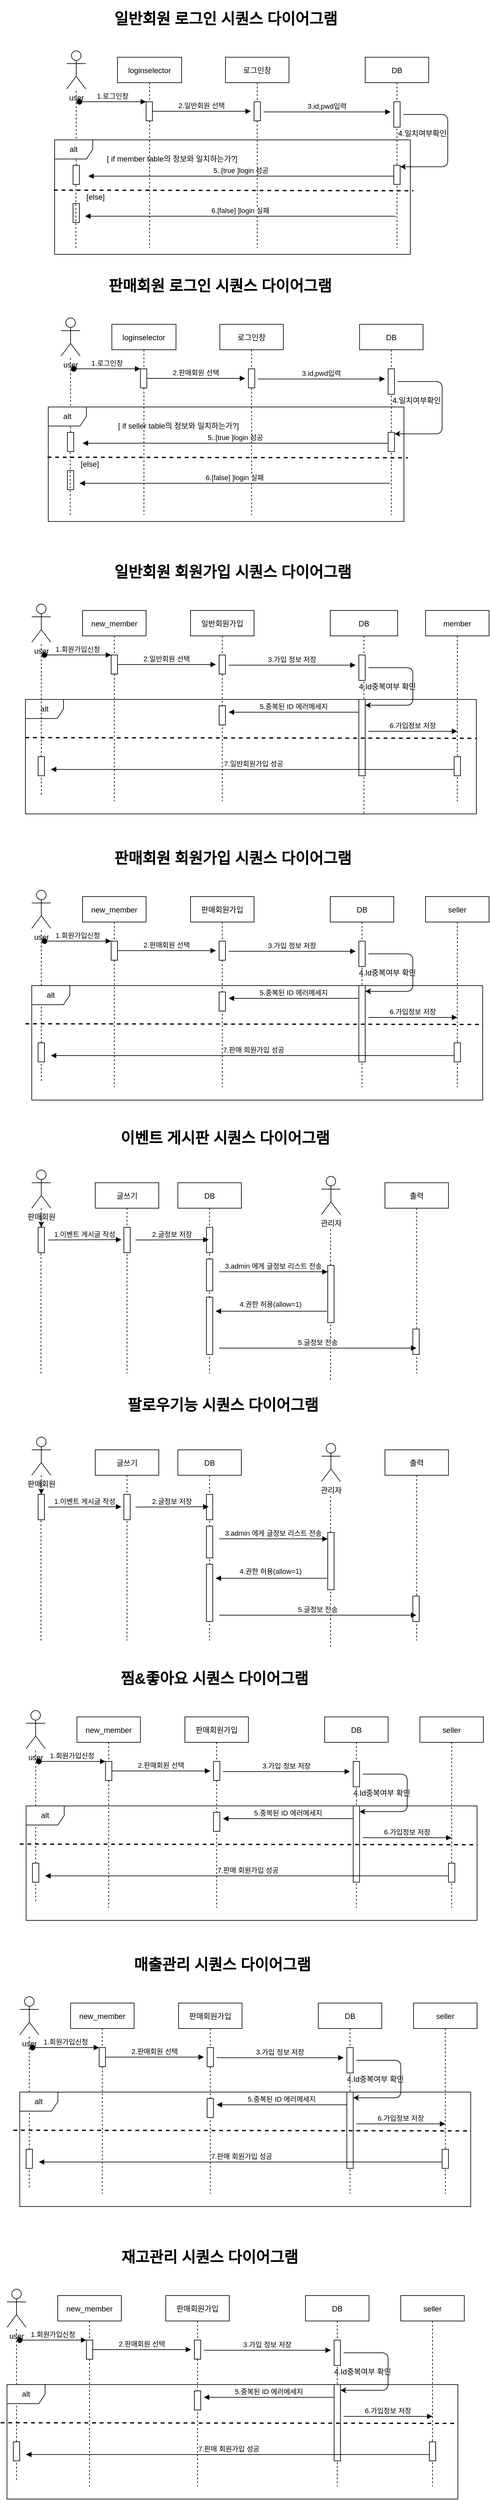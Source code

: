 <mxfile version="14.1.8" type="github">
  <diagram id="kgpKYQtTHZ0yAKxKKP6v" name="Page-1">
    <mxGraphModel dx="963" dy="1642" grid="1" gridSize="10" guides="1" tooltips="1" connect="1" arrows="1" fold="1" page="1" pageScale="1" pageWidth="850" pageHeight="1100" math="0" shadow="0">
      <root>
        <mxCell id="0" />
        <mxCell id="1" parent="0" />
        <mxCell id="3nuBFxr9cyL0pnOWT2aG-1" value="new_member" style="shape=umlLifeline;perimeter=lifelinePerimeter;container=1;collapsible=0;recursiveResize=0;rounded=0;shadow=0;strokeWidth=1;" parent="1" vertex="1">
          <mxGeometry x="164" y="-130" width="100" height="300" as="geometry" />
        </mxCell>
        <mxCell id="3nuBFxr9cyL0pnOWT2aG-2" value="" style="points=[];perimeter=orthogonalPerimeter;rounded=0;shadow=0;strokeWidth=1;" parent="3nuBFxr9cyL0pnOWT2aG-1" vertex="1">
          <mxGeometry x="45" y="70" width="10" height="30" as="geometry" />
        </mxCell>
        <mxCell id="3nuBFxr9cyL0pnOWT2aG-3" value="1.회원가입신청" style="verticalAlign=bottom;startArrow=oval;endArrow=block;startSize=8;shadow=0;strokeWidth=1;" parent="3nuBFxr9cyL0pnOWT2aG-1" target="3nuBFxr9cyL0pnOWT2aG-2" edge="1">
          <mxGeometry relative="1" as="geometry">
            <mxPoint x="-60" y="70" as="sourcePoint" />
          </mxGeometry>
        </mxCell>
        <mxCell id="3nuBFxr9cyL0pnOWT2aG-5" value="DB" style="shape=umlLifeline;perimeter=lifelinePerimeter;container=1;collapsible=0;recursiveResize=0;rounded=0;shadow=0;strokeWidth=1;" parent="1" vertex="1">
          <mxGeometry x="554" y="-130" width="106" height="320" as="geometry" />
        </mxCell>
        <mxCell id="3nuBFxr9cyL0pnOWT2aG-6" value="" style="points=[];perimeter=orthogonalPerimeter;rounded=0;shadow=0;strokeWidth=1;" parent="3nuBFxr9cyL0pnOWT2aG-5" vertex="1">
          <mxGeometry x="45" y="140" width="10" height="120" as="geometry" />
        </mxCell>
        <mxCell id="6qOEAzcNz2W8X_dl7vt0-56" value="" style="points=[];perimeter=orthogonalPerimeter;rounded=0;shadow=0;strokeWidth=1;" vertex="1" parent="3nuBFxr9cyL0pnOWT2aG-5">
          <mxGeometry x="45" y="70" width="10" height="40" as="geometry" />
        </mxCell>
        <mxCell id="6qOEAzcNz2W8X_dl7vt0-62" value="7.일반회원가입 성공" style="verticalAlign=bottom;endArrow=block;shadow=0;strokeWidth=1;" edge="1" parent="3nuBFxr9cyL0pnOWT2aG-5" source="6qOEAzcNz2W8X_dl7vt0-52">
          <mxGeometry relative="1" as="geometry">
            <mxPoint x="175" y="250" as="sourcePoint" />
            <mxPoint x="-440" y="250" as="targetPoint" />
          </mxGeometry>
        </mxCell>
        <mxCell id="6qOEAzcNz2W8X_dl7vt0-54" value="alt" style="shape=umlFrame;whiteSpace=wrap;html=1;gradientColor=#ffffff;" vertex="1" parent="3nuBFxr9cyL0pnOWT2aG-5">
          <mxGeometry x="-480" y="140" width="710" height="180" as="geometry" />
        </mxCell>
        <mxCell id="3nuBFxr9cyL0pnOWT2aG-8" value="2.일반회원 선택" style="verticalAlign=bottom;endArrow=block;shadow=0;strokeWidth=1;" parent="1" source="3nuBFxr9cyL0pnOWT2aG-2" edge="1">
          <mxGeometry relative="1" as="geometry">
            <mxPoint x="424" y="-50" as="sourcePoint" />
            <mxPoint x="374" y="-45" as="targetPoint" />
          </mxGeometry>
        </mxCell>
        <mxCell id="3nuBFxr9cyL0pnOWT2aG-9" value="5.중복된 ID 에러메세지" style="verticalAlign=bottom;endArrow=block;shadow=0;strokeWidth=1;" parent="1" source="3nuBFxr9cyL0pnOWT2aG-6" edge="1">
          <mxGeometry relative="1" as="geometry">
            <mxPoint x="389" y="-10" as="sourcePoint" />
            <mxPoint x="394" y="30" as="targetPoint" />
          </mxGeometry>
        </mxCell>
        <object label="user" id="6qOEAzcNz2W8X_dl7vt0-7">
          <mxCell style="shape=umlActor;verticalLabelPosition=bottom;verticalAlign=top;html=1;" vertex="1" parent="1">
            <mxGeometry x="84" y="-140" width="30" height="60" as="geometry" />
          </mxCell>
        </object>
        <mxCell id="6qOEAzcNz2W8X_dl7vt0-206" value="" style="edgeStyle=orthogonalEdgeStyle;rounded=0;orthogonalLoop=1;jettySize=auto;html=1;dashed=1;" edge="1" parent="1" source="6qOEAzcNz2W8X_dl7vt0-12" target="6qOEAzcNz2W8X_dl7vt0-38">
          <mxGeometry relative="1" as="geometry" />
        </mxCell>
        <mxCell id="6qOEAzcNz2W8X_dl7vt0-12" value="판매회원&lt;br&gt;" style="shape=umlActor;verticalLabelPosition=bottom;verticalAlign=top;html=1;gradientColor=#ffffff;" vertex="1" parent="1">
          <mxGeometry x="84" y="750" width="30" height="60" as="geometry" />
        </mxCell>
        <mxCell id="6qOEAzcNz2W8X_dl7vt0-21" value="관리자&lt;br&gt;" style="shape=umlActor;verticalLabelPosition=bottom;verticalAlign=top;html=1;gradientColor=#ffffff;" vertex="1" parent="1">
          <mxGeometry x="540" y="760" width="30" height="60" as="geometry" />
        </mxCell>
        <mxCell id="6qOEAzcNz2W8X_dl7vt0-26" value="" style="endArrow=none;dashed=1;html=1;" edge="1" parent="1" target="6qOEAzcNz2W8X_dl7vt0-7">
          <mxGeometry width="50" height="50" relative="1" as="geometry">
            <mxPoint x="99" y="160" as="sourcePoint" />
            <mxPoint x="104" y="-60" as="targetPoint" />
          </mxGeometry>
        </mxCell>
        <mxCell id="6qOEAzcNz2W8X_dl7vt0-27" value="" style="endArrow=none;dashed=1;html=1;" edge="1" parent="1" source="6qOEAzcNz2W8X_dl7vt0-38">
          <mxGeometry width="50" height="50" relative="1" as="geometry">
            <mxPoint x="98.5" y="1070" as="sourcePoint" />
            <mxPoint x="98.5" y="830" as="targetPoint" />
          </mxGeometry>
        </mxCell>
        <mxCell id="6qOEAzcNz2W8X_dl7vt0-28" value="" style="endArrow=none;dashed=1;html=1;" edge="1" parent="1">
          <mxGeometry width="50" height="50" relative="1" as="geometry">
            <mxPoint x="554.5" y="900" as="sourcePoint" />
            <mxPoint x="554.5" y="840" as="targetPoint" />
          </mxGeometry>
        </mxCell>
        <mxCell id="6qOEAzcNz2W8X_dl7vt0-33" value="글쓰기" style="shape=umlLifeline;perimeter=lifelinePerimeter;container=1;collapsible=0;recursiveResize=0;rounded=0;shadow=0;strokeWidth=1;" vertex="1" parent="1">
          <mxGeometry x="184" y="770" width="100" height="300" as="geometry" />
        </mxCell>
        <mxCell id="6qOEAzcNz2W8X_dl7vt0-208" value="" style="points=[];perimeter=orthogonalPerimeter;rounded=0;shadow=0;strokeWidth=1;" vertex="1" parent="6qOEAzcNz2W8X_dl7vt0-33">
          <mxGeometry x="45" y="70" width="10" height="40" as="geometry" />
        </mxCell>
        <mxCell id="6qOEAzcNz2W8X_dl7vt0-36" value="출력" style="shape=umlLifeline;perimeter=lifelinePerimeter;container=1;collapsible=0;recursiveResize=0;rounded=0;shadow=0;strokeWidth=1;" vertex="1" parent="1">
          <mxGeometry x="640.12" y="770" width="100" height="300" as="geometry" />
        </mxCell>
        <mxCell id="6qOEAzcNz2W8X_dl7vt0-37" value="" style="points=[];perimeter=orthogonalPerimeter;rounded=0;shadow=0;strokeWidth=1;" vertex="1" parent="6qOEAzcNz2W8X_dl7vt0-36">
          <mxGeometry x="43.88" y="230" width="10" height="40" as="geometry" />
        </mxCell>
        <mxCell id="6qOEAzcNz2W8X_dl7vt0-38" value="" style="points=[];perimeter=orthogonalPerimeter;rounded=0;shadow=0;strokeWidth=1;" vertex="1" parent="1">
          <mxGeometry x="94" y="840" width="10" height="40" as="geometry" />
        </mxCell>
        <mxCell id="6qOEAzcNz2W8X_dl7vt0-39" value="" style="endArrow=none;dashed=1;html=1;" edge="1" parent="1" target="6qOEAzcNz2W8X_dl7vt0-38">
          <mxGeometry width="50" height="50" relative="1" as="geometry">
            <mxPoint x="98.5" y="1070" as="sourcePoint" />
            <mxPoint x="98.5" y="830" as="targetPoint" />
          </mxGeometry>
        </mxCell>
        <mxCell id="6qOEAzcNz2W8X_dl7vt0-41" value="" style="endArrow=none;dashed=1;html=1;" edge="1" parent="1">
          <mxGeometry width="50" height="50" relative="1" as="geometry">
            <mxPoint x="554.5" y="1080" as="sourcePoint" />
            <mxPoint x="554.5" y="940" as="targetPoint" />
          </mxGeometry>
        </mxCell>
        <mxCell id="6qOEAzcNz2W8X_dl7vt0-42" value="DB" style="shape=umlLifeline;perimeter=lifelinePerimeter;container=1;collapsible=0;recursiveResize=0;rounded=0;shadow=0;strokeWidth=1;" vertex="1" parent="1">
          <mxGeometry x="314" y="770" width="100" height="300" as="geometry" />
        </mxCell>
        <mxCell id="6qOEAzcNz2W8X_dl7vt0-43" value="" style="points=[];perimeter=orthogonalPerimeter;rounded=0;shadow=0;strokeWidth=1;" vertex="1" parent="6qOEAzcNz2W8X_dl7vt0-42">
          <mxGeometry x="45" y="70" width="10" height="40" as="geometry" />
        </mxCell>
        <mxCell id="6qOEAzcNz2W8X_dl7vt0-213" value="" style="points=[];perimeter=orthogonalPerimeter;rounded=0;shadow=0;strokeWidth=1;" vertex="1" parent="6qOEAzcNz2W8X_dl7vt0-42">
          <mxGeometry x="45" y="120" width="10" height="50" as="geometry" />
        </mxCell>
        <mxCell id="6qOEAzcNz2W8X_dl7vt0-221" value="" style="points=[];perimeter=orthogonalPerimeter;rounded=0;shadow=0;strokeWidth=1;" vertex="1" parent="6qOEAzcNz2W8X_dl7vt0-42">
          <mxGeometry x="45" y="180" width="10" height="90" as="geometry" />
        </mxCell>
        <mxCell id="6qOEAzcNz2W8X_dl7vt0-49" value="일반회원가입" style="shape=umlLifeline;perimeter=lifelinePerimeter;container=1;collapsible=0;recursiveResize=0;rounded=0;shadow=0;strokeWidth=1;" vertex="1" parent="1">
          <mxGeometry x="334" y="-130" width="100" height="300" as="geometry" />
        </mxCell>
        <mxCell id="6qOEAzcNz2W8X_dl7vt0-55" value="" style="points=[];perimeter=orthogonalPerimeter;rounded=0;shadow=0;strokeWidth=1;" vertex="1" parent="6qOEAzcNz2W8X_dl7vt0-49">
          <mxGeometry x="45" y="70" width="10" height="30" as="geometry" />
        </mxCell>
        <mxCell id="6qOEAzcNz2W8X_dl7vt0-51" value="3.가입 정보 저장" style="verticalAlign=bottom;endArrow=block;shadow=0;strokeWidth=1;" edge="1" parent="1">
          <mxGeometry relative="1" as="geometry">
            <mxPoint x="394" y="-44" as="sourcePoint" />
            <mxPoint x="594" y="-44" as="targetPoint" />
          </mxGeometry>
        </mxCell>
        <mxCell id="6qOEAzcNz2W8X_dl7vt0-52" value="member" style="shape=umlLifeline;perimeter=lifelinePerimeter;container=1;collapsible=0;recursiveResize=0;rounded=0;shadow=0;strokeWidth=1;" vertex="1" parent="1">
          <mxGeometry x="704" y="-130" width="100" height="300" as="geometry" />
        </mxCell>
        <mxCell id="6qOEAzcNz2W8X_dl7vt0-53" value="" style="points=[];perimeter=orthogonalPerimeter;rounded=0;shadow=0;strokeWidth=1;" vertex="1" parent="6qOEAzcNz2W8X_dl7vt0-52">
          <mxGeometry x="45" y="230" width="10" height="30" as="geometry" />
        </mxCell>
        <mxCell id="6qOEAzcNz2W8X_dl7vt0-58" value="" style="edgeStyle=elbowEdgeStyle;elbow=horizontal;endArrow=classic;html=1;entryX=1;entryY=0.075;entryDx=0;entryDy=0;entryPerimeter=0;" edge="1" parent="1" target="3nuBFxr9cyL0pnOWT2aG-6">
          <mxGeometry width="50" height="50" relative="1" as="geometry">
            <mxPoint x="614" y="-40" as="sourcePoint" />
            <mxPoint x="634" y="40" as="targetPoint" />
            <Array as="points">
              <mxPoint x="684" y="110" />
            </Array>
          </mxGeometry>
        </mxCell>
        <mxCell id="6qOEAzcNz2W8X_dl7vt0-59" value="4.Id중복여부 확인" style="text;html=1;strokeColor=none;fillColor=none;align=center;verticalAlign=middle;whiteSpace=wrap;rounded=0;" vertex="1" parent="1">
          <mxGeometry x="594" y="-20" width="100" height="20" as="geometry" />
        </mxCell>
        <mxCell id="6qOEAzcNz2W8X_dl7vt0-60" value="" style="points=[];perimeter=orthogonalPerimeter;rounded=0;shadow=0;strokeWidth=1;" vertex="1" parent="1">
          <mxGeometry x="379" y="20" width="10" height="30" as="geometry" />
        </mxCell>
        <mxCell id="6qOEAzcNz2W8X_dl7vt0-63" value="" style="points=[];perimeter=orthogonalPerimeter;rounded=0;shadow=0;strokeWidth=1;" vertex="1" parent="1">
          <mxGeometry x="94" y="100" width="10" height="30" as="geometry" />
        </mxCell>
        <mxCell id="6qOEAzcNz2W8X_dl7vt0-66" value="" style="endArrow=none;dashed=1;html=1;strokeWidth=2;entryX=1.001;entryY=0.339;entryDx=0;entryDy=0;entryPerimeter=0;" edge="1" parent="1" target="6qOEAzcNz2W8X_dl7vt0-54">
          <mxGeometry width="50" height="50" relative="1" as="geometry">
            <mxPoint x="74" y="70" as="sourcePoint" />
            <mxPoint x="774" y="70" as="targetPoint" />
          </mxGeometry>
        </mxCell>
        <mxCell id="6qOEAzcNz2W8X_dl7vt0-67" value="6.가입정보 저장" style="verticalAlign=bottom;endArrow=block;shadow=0;strokeWidth=1;" edge="1" parent="1">
          <mxGeometry relative="1" as="geometry">
            <mxPoint x="614" y="60" as="sourcePoint" />
            <mxPoint x="754" y="60" as="targetPoint" />
          </mxGeometry>
        </mxCell>
        <mxCell id="6qOEAzcNz2W8X_dl7vt0-69" value="&lt;h1&gt;일반회원 회원가입 시퀀스 다이어그램&lt;/h1&gt;" style="text;html=1;strokeColor=none;fillColor=none;spacing=5;spacingTop=-20;whiteSpace=wrap;overflow=hidden;rounded=0;" vertex="1" parent="1">
          <mxGeometry x="209" y="-210" width="440" height="120" as="geometry" />
        </mxCell>
        <mxCell id="6qOEAzcNz2W8X_dl7vt0-70" value="new_member" style="shape=umlLifeline;perimeter=lifelinePerimeter;container=1;collapsible=0;recursiveResize=0;rounded=0;shadow=0;strokeWidth=1;" vertex="1" parent="1">
          <mxGeometry x="164" y="320" width="100" height="300" as="geometry" />
        </mxCell>
        <mxCell id="6qOEAzcNz2W8X_dl7vt0-71" value="" style="points=[];perimeter=orthogonalPerimeter;rounded=0;shadow=0;strokeWidth=1;" vertex="1" parent="6qOEAzcNz2W8X_dl7vt0-70">
          <mxGeometry x="45" y="70" width="10" height="30" as="geometry" />
        </mxCell>
        <mxCell id="6qOEAzcNz2W8X_dl7vt0-72" value="1.회원가입신청" style="verticalAlign=bottom;startArrow=oval;endArrow=block;startSize=8;shadow=0;strokeWidth=1;" edge="1" parent="6qOEAzcNz2W8X_dl7vt0-70" target="6qOEAzcNz2W8X_dl7vt0-71">
          <mxGeometry relative="1" as="geometry">
            <mxPoint x="-60" y="70" as="sourcePoint" />
          </mxGeometry>
        </mxCell>
        <mxCell id="6qOEAzcNz2W8X_dl7vt0-73" value="DB" style="shape=umlLifeline;perimeter=lifelinePerimeter;container=1;collapsible=0;recursiveResize=0;rounded=0;shadow=0;strokeWidth=1;" vertex="1" parent="1">
          <mxGeometry x="554" y="320" width="100" height="300" as="geometry" />
        </mxCell>
        <mxCell id="6qOEAzcNz2W8X_dl7vt0-74" value="" style="points=[];perimeter=orthogonalPerimeter;rounded=0;shadow=0;strokeWidth=1;" vertex="1" parent="6qOEAzcNz2W8X_dl7vt0-73">
          <mxGeometry x="45" y="140" width="10" height="120" as="geometry" />
        </mxCell>
        <mxCell id="6qOEAzcNz2W8X_dl7vt0-75" value="" style="points=[];perimeter=orthogonalPerimeter;rounded=0;shadow=0;strokeWidth=1;" vertex="1" parent="6qOEAzcNz2W8X_dl7vt0-73">
          <mxGeometry x="45" y="70" width="10" height="40" as="geometry" />
        </mxCell>
        <mxCell id="6qOEAzcNz2W8X_dl7vt0-76" value="7.판매 회원가입 성공" style="verticalAlign=bottom;endArrow=block;shadow=0;strokeWidth=1;" edge="1" parent="6qOEAzcNz2W8X_dl7vt0-73" source="6qOEAzcNz2W8X_dl7vt0-84">
          <mxGeometry relative="1" as="geometry">
            <mxPoint x="175" y="250" as="sourcePoint" />
            <mxPoint x="-440" y="250" as="targetPoint" />
          </mxGeometry>
        </mxCell>
        <mxCell id="6qOEAzcNz2W8X_dl7vt0-77" value="2.판매회원 선택" style="verticalAlign=bottom;endArrow=block;shadow=0;strokeWidth=1;" edge="1" parent="1" source="6qOEAzcNz2W8X_dl7vt0-71">
          <mxGeometry relative="1" as="geometry">
            <mxPoint x="424" y="400" as="sourcePoint" />
            <mxPoint x="374" y="405" as="targetPoint" />
          </mxGeometry>
        </mxCell>
        <mxCell id="6qOEAzcNz2W8X_dl7vt0-78" value="5.중복된 ID 에러메세지" style="verticalAlign=bottom;endArrow=block;shadow=0;strokeWidth=1;" edge="1" parent="1" source="6qOEAzcNz2W8X_dl7vt0-74">
          <mxGeometry relative="1" as="geometry">
            <mxPoint x="389" y="440" as="sourcePoint" />
            <mxPoint x="394" y="480" as="targetPoint" />
          </mxGeometry>
        </mxCell>
        <object label="user" id="6qOEAzcNz2W8X_dl7vt0-79">
          <mxCell style="shape=umlActor;verticalLabelPosition=bottom;verticalAlign=top;html=1;" vertex="1" parent="1">
            <mxGeometry x="84" y="310" width="30" height="60" as="geometry" />
          </mxCell>
        </object>
        <mxCell id="6qOEAzcNz2W8X_dl7vt0-80" value="" style="endArrow=none;dashed=1;html=1;" edge="1" parent="1" target="6qOEAzcNz2W8X_dl7vt0-79">
          <mxGeometry width="50" height="50" relative="1" as="geometry">
            <mxPoint x="99" y="610" as="sourcePoint" />
            <mxPoint x="104" y="390" as="targetPoint" />
          </mxGeometry>
        </mxCell>
        <mxCell id="6qOEAzcNz2W8X_dl7vt0-81" value="판매회원가입" style="shape=umlLifeline;perimeter=lifelinePerimeter;container=1;collapsible=0;recursiveResize=0;rounded=0;shadow=0;strokeWidth=1;" vertex="1" parent="1">
          <mxGeometry x="334" y="320" width="100" height="300" as="geometry" />
        </mxCell>
        <mxCell id="6qOEAzcNz2W8X_dl7vt0-82" value="" style="points=[];perimeter=orthogonalPerimeter;rounded=0;shadow=0;strokeWidth=1;" vertex="1" parent="6qOEAzcNz2W8X_dl7vt0-81">
          <mxGeometry x="45" y="70" width="10" height="30" as="geometry" />
        </mxCell>
        <mxCell id="6qOEAzcNz2W8X_dl7vt0-83" value="3.가입 정보 저장" style="verticalAlign=bottom;endArrow=block;shadow=0;strokeWidth=1;" edge="1" parent="1">
          <mxGeometry relative="1" as="geometry">
            <mxPoint x="394" y="406" as="sourcePoint" />
            <mxPoint x="594" y="406" as="targetPoint" />
          </mxGeometry>
        </mxCell>
        <mxCell id="6qOEAzcNz2W8X_dl7vt0-84" value="seller" style="shape=umlLifeline;perimeter=lifelinePerimeter;container=1;collapsible=0;recursiveResize=0;rounded=0;shadow=0;strokeWidth=1;" vertex="1" parent="1">
          <mxGeometry x="704" y="320" width="100" height="300" as="geometry" />
        </mxCell>
        <mxCell id="6qOEAzcNz2W8X_dl7vt0-85" value="" style="points=[];perimeter=orthogonalPerimeter;rounded=0;shadow=0;strokeWidth=1;" vertex="1" parent="6qOEAzcNz2W8X_dl7vt0-84">
          <mxGeometry x="45" y="230" width="10" height="30" as="geometry" />
        </mxCell>
        <mxCell id="6qOEAzcNz2W8X_dl7vt0-86" value="alt" style="shape=umlFrame;whiteSpace=wrap;html=1;gradientColor=#ffffff;" vertex="1" parent="1">
          <mxGeometry x="84" y="460" width="710" height="180" as="geometry" />
        </mxCell>
        <mxCell id="6qOEAzcNz2W8X_dl7vt0-87" value="" style="edgeStyle=elbowEdgeStyle;elbow=horizontal;endArrow=classic;html=1;entryX=1;entryY=0.075;entryDx=0;entryDy=0;entryPerimeter=0;" edge="1" parent="1" target="6qOEAzcNz2W8X_dl7vt0-74">
          <mxGeometry width="50" height="50" relative="1" as="geometry">
            <mxPoint x="614" y="410" as="sourcePoint" />
            <mxPoint x="634" y="490" as="targetPoint" />
            <Array as="points">
              <mxPoint x="684" y="560" />
            </Array>
          </mxGeometry>
        </mxCell>
        <mxCell id="6qOEAzcNz2W8X_dl7vt0-88" value="4.Id중복여부 확인" style="text;html=1;strokeColor=none;fillColor=none;align=center;verticalAlign=middle;whiteSpace=wrap;rounded=0;" vertex="1" parent="1">
          <mxGeometry x="594" y="430" width="100" height="20" as="geometry" />
        </mxCell>
        <mxCell id="6qOEAzcNz2W8X_dl7vt0-89" value="" style="points=[];perimeter=orthogonalPerimeter;rounded=0;shadow=0;strokeWidth=1;" vertex="1" parent="1">
          <mxGeometry x="379" y="470" width="10" height="30" as="geometry" />
        </mxCell>
        <mxCell id="6qOEAzcNz2W8X_dl7vt0-90" value="" style="points=[];perimeter=orthogonalPerimeter;rounded=0;shadow=0;strokeWidth=1;" vertex="1" parent="1">
          <mxGeometry x="94" y="550" width="10" height="30" as="geometry" />
        </mxCell>
        <mxCell id="6qOEAzcNz2W8X_dl7vt0-91" value="" style="endArrow=none;dashed=1;html=1;strokeWidth=2;entryX=1.001;entryY=0.339;entryDx=0;entryDy=0;entryPerimeter=0;" edge="1" parent="1" target="6qOEAzcNz2W8X_dl7vt0-86">
          <mxGeometry width="50" height="50" relative="1" as="geometry">
            <mxPoint x="74" y="520" as="sourcePoint" />
            <mxPoint x="774" y="520" as="targetPoint" />
          </mxGeometry>
        </mxCell>
        <mxCell id="6qOEAzcNz2W8X_dl7vt0-92" value="6.가입정보 저장" style="verticalAlign=bottom;endArrow=block;shadow=0;strokeWidth=1;" edge="1" parent="1">
          <mxGeometry relative="1" as="geometry">
            <mxPoint x="614" y="510" as="sourcePoint" />
            <mxPoint x="754" y="510" as="targetPoint" />
          </mxGeometry>
        </mxCell>
        <mxCell id="6qOEAzcNz2W8X_dl7vt0-93" value="&lt;h1&gt;판매회원 회원가입 시퀀스 다이어그램&lt;/h1&gt;" style="text;html=1;strokeColor=none;fillColor=none;spacing=5;spacingTop=-20;whiteSpace=wrap;overflow=hidden;rounded=0;" vertex="1" parent="1">
          <mxGeometry x="209" y="240" width="440" height="50" as="geometry" />
        </mxCell>
        <mxCell id="6qOEAzcNz2W8X_dl7vt0-125" value="loginselector" style="shape=umlLifeline;perimeter=lifelinePerimeter;container=1;collapsible=0;recursiveResize=0;rounded=0;shadow=0;strokeWidth=1;" vertex="1" parent="1">
          <mxGeometry x="219" y="-1000" width="101" height="300" as="geometry" />
        </mxCell>
        <mxCell id="6qOEAzcNz2W8X_dl7vt0-126" value="" style="points=[];perimeter=orthogonalPerimeter;rounded=0;shadow=0;strokeWidth=1;" vertex="1" parent="6qOEAzcNz2W8X_dl7vt0-125">
          <mxGeometry x="45" y="70" width="10" height="30" as="geometry" />
        </mxCell>
        <mxCell id="6qOEAzcNz2W8X_dl7vt0-127" value="1.로그인창" style="verticalAlign=bottom;startArrow=oval;endArrow=block;startSize=8;shadow=0;strokeWidth=1;" edge="1" parent="6qOEAzcNz2W8X_dl7vt0-125" target="6qOEAzcNz2W8X_dl7vt0-126">
          <mxGeometry relative="1" as="geometry">
            <mxPoint x="-60" y="70" as="sourcePoint" />
          </mxGeometry>
        </mxCell>
        <mxCell id="6qOEAzcNz2W8X_dl7vt0-128" value="DB" style="shape=umlLifeline;perimeter=lifelinePerimeter;container=1;collapsible=0;recursiveResize=0;rounded=0;shadow=0;strokeWidth=1;" vertex="1" parent="1">
          <mxGeometry x="609" y="-1000" width="100" height="300" as="geometry" />
        </mxCell>
        <mxCell id="6qOEAzcNz2W8X_dl7vt0-129" value="" style="points=[];perimeter=orthogonalPerimeter;rounded=0;shadow=0;strokeWidth=1;" vertex="1" parent="6qOEAzcNz2W8X_dl7vt0-128">
          <mxGeometry x="45" y="170" width="10" height="30" as="geometry" />
        </mxCell>
        <mxCell id="6qOEAzcNz2W8X_dl7vt0-130" value="" style="points=[];perimeter=orthogonalPerimeter;rounded=0;shadow=0;strokeWidth=1;" vertex="1" parent="6qOEAzcNz2W8X_dl7vt0-128">
          <mxGeometry x="45" y="70" width="10" height="40" as="geometry" />
        </mxCell>
        <mxCell id="6qOEAzcNz2W8X_dl7vt0-132" value="2.일반회원 선택" style="verticalAlign=bottom;endArrow=block;shadow=0;strokeWidth=1;" edge="1" parent="1" source="6qOEAzcNz2W8X_dl7vt0-126">
          <mxGeometry relative="1" as="geometry">
            <mxPoint x="479" y="-920" as="sourcePoint" />
            <mxPoint x="429" y="-915" as="targetPoint" />
          </mxGeometry>
        </mxCell>
        <mxCell id="6qOEAzcNz2W8X_dl7vt0-133" value="5..[true ]login 성공" style="verticalAlign=bottom;endArrow=block;shadow=0;strokeWidth=1;" edge="1" parent="1">
          <mxGeometry relative="1" as="geometry">
            <mxPoint x="654" y="-813" as="sourcePoint" />
            <mxPoint x="173" y="-813" as="targetPoint" />
          </mxGeometry>
        </mxCell>
        <object label="user" id="6qOEAzcNz2W8X_dl7vt0-134">
          <mxCell style="shape=umlActor;verticalLabelPosition=bottom;verticalAlign=top;html=1;" vertex="1" parent="1">
            <mxGeometry x="139" y="-1010" width="30" height="60" as="geometry" />
          </mxCell>
        </object>
        <mxCell id="6qOEAzcNz2W8X_dl7vt0-135" value="" style="endArrow=none;dashed=1;html=1;" edge="1" parent="1" target="6qOEAzcNz2W8X_dl7vt0-134" source="6qOEAzcNz2W8X_dl7vt0-144">
          <mxGeometry width="50" height="50" relative="1" as="geometry">
            <mxPoint x="154" y="-710" as="sourcePoint" />
            <mxPoint x="159" y="-930" as="targetPoint" />
          </mxGeometry>
        </mxCell>
        <mxCell id="6qOEAzcNz2W8X_dl7vt0-136" value="로그인창" style="shape=umlLifeline;perimeter=lifelinePerimeter;container=1;collapsible=0;recursiveResize=0;rounded=0;shadow=0;strokeWidth=1;" vertex="1" parent="1">
          <mxGeometry x="389" y="-1000" width="100" height="300" as="geometry" />
        </mxCell>
        <mxCell id="6qOEAzcNz2W8X_dl7vt0-137" value="" style="points=[];perimeter=orthogonalPerimeter;rounded=0;shadow=0;strokeWidth=1;" vertex="1" parent="6qOEAzcNz2W8X_dl7vt0-136">
          <mxGeometry x="45" y="70" width="10" height="30" as="geometry" />
        </mxCell>
        <mxCell id="6qOEAzcNz2W8X_dl7vt0-138" value="3.id,pwd입력" style="verticalAlign=bottom;endArrow=block;shadow=0;strokeWidth=1;" edge="1" parent="1">
          <mxGeometry relative="1" as="geometry">
            <mxPoint x="449" y="-914" as="sourcePoint" />
            <mxPoint x="649" y="-914" as="targetPoint" />
          </mxGeometry>
        </mxCell>
        <mxCell id="6qOEAzcNz2W8X_dl7vt0-141" value="alt" style="shape=umlFrame;whiteSpace=wrap;html=1;gradientColor=#ffffff;" vertex="1" parent="1">
          <mxGeometry x="120" y="-870" width="560" height="180" as="geometry" />
        </mxCell>
        <mxCell id="6qOEAzcNz2W8X_dl7vt0-142" value="" style="edgeStyle=elbowEdgeStyle;elbow=horizontal;endArrow=classic;html=1;entryX=1;entryY=0.075;entryDx=0;entryDy=0;entryPerimeter=0;" edge="1" parent="1" target="6qOEAzcNz2W8X_dl7vt0-129">
          <mxGeometry width="50" height="50" relative="1" as="geometry">
            <mxPoint x="669" y="-910" as="sourcePoint" />
            <mxPoint x="689" y="-830" as="targetPoint" />
            <Array as="points">
              <mxPoint x="739" y="-760" />
            </Array>
          </mxGeometry>
        </mxCell>
        <mxCell id="6qOEAzcNz2W8X_dl7vt0-143" value="4.일치여부확인" style="text;html=1;strokeColor=none;fillColor=none;align=center;verticalAlign=middle;whiteSpace=wrap;rounded=0;" vertex="1" parent="1">
          <mxGeometry x="649" y="-890" width="100" height="20" as="geometry" />
        </mxCell>
        <mxCell id="6qOEAzcNz2W8X_dl7vt0-145" value="" style="points=[];perimeter=orthogonalPerimeter;rounded=0;shadow=0;strokeWidth=1;" vertex="1" parent="1">
          <mxGeometry x="149" y="-770" width="10" height="30" as="geometry" />
        </mxCell>
        <mxCell id="6qOEAzcNz2W8X_dl7vt0-146" value="" style="endArrow=none;dashed=1;html=1;strokeWidth=2;exitX=-0.002;exitY=0.439;exitDx=0;exitDy=0;exitPerimeter=0;" edge="1" parent="1" source="6qOEAzcNz2W8X_dl7vt0-141">
          <mxGeometry width="50" height="50" relative="1" as="geometry">
            <mxPoint x="129" y="-800" as="sourcePoint" />
            <mxPoint x="685" y="-790" as="targetPoint" />
          </mxGeometry>
        </mxCell>
        <mxCell id="6qOEAzcNz2W8X_dl7vt0-148" value="&lt;h1&gt;일반회원 로그인 시퀀스 다이어그램&lt;/h1&gt;" style="text;html=1;strokeColor=none;fillColor=none;spacing=5;spacingTop=-20;whiteSpace=wrap;overflow=hidden;rounded=0;" vertex="1" parent="1">
          <mxGeometry x="209" y="-1080" width="440" height="50" as="geometry" />
        </mxCell>
        <mxCell id="6qOEAzcNz2W8X_dl7vt0-173" value="" style="endArrow=none;dashed=1;html=1;" edge="1" parent="1" source="6qOEAzcNz2W8X_dl7vt0-144">
          <mxGeometry width="50" height="50" relative="1" as="geometry">
            <mxPoint x="153.5" y="-700" as="sourcePoint" />
            <mxPoint x="153.5" y="-820" as="targetPoint" />
          </mxGeometry>
        </mxCell>
        <mxCell id="6qOEAzcNz2W8X_dl7vt0-174" value="6.[false] ]login 실패" style="verticalAlign=bottom;endArrow=block;shadow=0;strokeWidth=1;" edge="1" parent="1">
          <mxGeometry relative="1" as="geometry">
            <mxPoint x="657" y="-750" as="sourcePoint" />
            <mxPoint x="168" y="-750" as="targetPoint" />
          </mxGeometry>
        </mxCell>
        <mxCell id="6qOEAzcNz2W8X_dl7vt0-144" value="" style="points=[];perimeter=orthogonalPerimeter;rounded=0;shadow=0;strokeWidth=1;" vertex="1" parent="1">
          <mxGeometry x="149" y="-830" width="10" height="30" as="geometry" />
        </mxCell>
        <mxCell id="6qOEAzcNz2W8X_dl7vt0-176" value="" style="endArrow=none;dashed=1;html=1;" edge="1" parent="1" target="6qOEAzcNz2W8X_dl7vt0-144">
          <mxGeometry width="50" height="50" relative="1" as="geometry">
            <mxPoint x="153.5" y="-700" as="sourcePoint" />
            <mxPoint x="153.5" y="-820" as="targetPoint" />
          </mxGeometry>
        </mxCell>
        <mxCell id="6qOEAzcNz2W8X_dl7vt0-178" value="[else]" style="text;html=1;strokeColor=none;fillColor=none;align=center;verticalAlign=middle;whiteSpace=wrap;rounded=0;" vertex="1" parent="1">
          <mxGeometry x="159" y="-790" width="51" height="20" as="geometry" />
        </mxCell>
        <mxCell id="6qOEAzcNz2W8X_dl7vt0-179" value="loginselector" style="shape=umlLifeline;perimeter=lifelinePerimeter;container=1;collapsible=0;recursiveResize=0;rounded=0;shadow=0;strokeWidth=1;" vertex="1" parent="1">
          <mxGeometry x="210.12" y="-580" width="101" height="300" as="geometry" />
        </mxCell>
        <mxCell id="6qOEAzcNz2W8X_dl7vt0-180" value="" style="points=[];perimeter=orthogonalPerimeter;rounded=0;shadow=0;strokeWidth=1;" vertex="1" parent="6qOEAzcNz2W8X_dl7vt0-179">
          <mxGeometry x="45" y="70" width="10" height="30" as="geometry" />
        </mxCell>
        <mxCell id="6qOEAzcNz2W8X_dl7vt0-181" value="1.로그인창" style="verticalAlign=bottom;startArrow=oval;endArrow=block;startSize=8;shadow=0;strokeWidth=1;" edge="1" parent="6qOEAzcNz2W8X_dl7vt0-179" target="6qOEAzcNz2W8X_dl7vt0-180">
          <mxGeometry relative="1" as="geometry">
            <mxPoint x="-60" y="70" as="sourcePoint" />
          </mxGeometry>
        </mxCell>
        <mxCell id="6qOEAzcNz2W8X_dl7vt0-183" value="DB" style="shape=umlLifeline;perimeter=lifelinePerimeter;container=1;collapsible=0;recursiveResize=0;rounded=0;shadow=0;strokeWidth=1;" vertex="1" parent="1">
          <mxGeometry x="600.12" y="-580" width="100" height="300" as="geometry" />
        </mxCell>
        <mxCell id="6qOEAzcNz2W8X_dl7vt0-184" value="" style="points=[];perimeter=orthogonalPerimeter;rounded=0;shadow=0;strokeWidth=1;" vertex="1" parent="6qOEAzcNz2W8X_dl7vt0-183">
          <mxGeometry x="45" y="170" width="10" height="30" as="geometry" />
        </mxCell>
        <mxCell id="6qOEAzcNz2W8X_dl7vt0-185" value="" style="points=[];perimeter=orthogonalPerimeter;rounded=0;shadow=0;strokeWidth=1;" vertex="1" parent="6qOEAzcNz2W8X_dl7vt0-183">
          <mxGeometry x="45" y="70" width="10" height="40" as="geometry" />
        </mxCell>
        <mxCell id="6qOEAzcNz2W8X_dl7vt0-186" value="2.판매회원 선택" style="verticalAlign=bottom;endArrow=block;shadow=0;strokeWidth=1;" edge="1" parent="1" source="6qOEAzcNz2W8X_dl7vt0-180">
          <mxGeometry relative="1" as="geometry">
            <mxPoint x="470.12" y="-500" as="sourcePoint" />
            <mxPoint x="420.12" y="-495" as="targetPoint" />
          </mxGeometry>
        </mxCell>
        <mxCell id="6qOEAzcNz2W8X_dl7vt0-187" value="5..[true ]login 성공" style="verticalAlign=bottom;endArrow=block;shadow=0;strokeWidth=1;" edge="1" parent="1">
          <mxGeometry relative="1" as="geometry">
            <mxPoint x="645.12" y="-393" as="sourcePoint" />
            <mxPoint x="164.12" y="-393" as="targetPoint" />
          </mxGeometry>
        </mxCell>
        <object label="user" id="6qOEAzcNz2W8X_dl7vt0-188">
          <mxCell style="shape=umlActor;verticalLabelPosition=bottom;verticalAlign=top;html=1;" vertex="1" parent="1">
            <mxGeometry x="130.12" y="-590" width="30" height="60" as="geometry" />
          </mxCell>
        </object>
        <mxCell id="6qOEAzcNz2W8X_dl7vt0-189" value="" style="endArrow=none;dashed=1;html=1;" edge="1" parent="1" source="6qOEAzcNz2W8X_dl7vt0-201" target="6qOEAzcNz2W8X_dl7vt0-188">
          <mxGeometry width="50" height="50" relative="1" as="geometry">
            <mxPoint x="145.12" y="-290" as="sourcePoint" />
            <mxPoint x="150.12" y="-510" as="targetPoint" />
          </mxGeometry>
        </mxCell>
        <mxCell id="6qOEAzcNz2W8X_dl7vt0-190" value="로그인창" style="shape=umlLifeline;perimeter=lifelinePerimeter;container=1;collapsible=0;recursiveResize=0;rounded=0;shadow=0;strokeWidth=1;" vertex="1" parent="1">
          <mxGeometry x="380.12" y="-580" width="100" height="300" as="geometry" />
        </mxCell>
        <mxCell id="6qOEAzcNz2W8X_dl7vt0-191" value="" style="points=[];perimeter=orthogonalPerimeter;rounded=0;shadow=0;strokeWidth=1;" vertex="1" parent="6qOEAzcNz2W8X_dl7vt0-190">
          <mxGeometry x="45" y="70" width="10" height="30" as="geometry" />
        </mxCell>
        <mxCell id="6qOEAzcNz2W8X_dl7vt0-192" value="3.id,pwd입력" style="verticalAlign=bottom;endArrow=block;shadow=0;strokeWidth=1;" edge="1" parent="1">
          <mxGeometry relative="1" as="geometry">
            <mxPoint x="440.12" y="-494" as="sourcePoint" />
            <mxPoint x="640.12" y="-494" as="targetPoint" />
          </mxGeometry>
        </mxCell>
        <mxCell id="6qOEAzcNz2W8X_dl7vt0-193" value="alt" style="shape=umlFrame;whiteSpace=wrap;html=1;gradientColor=#ffffff;" vertex="1" parent="1">
          <mxGeometry x="110" y="-450" width="560" height="180" as="geometry" />
        </mxCell>
        <mxCell id="6qOEAzcNz2W8X_dl7vt0-194" value="" style="edgeStyle=elbowEdgeStyle;elbow=horizontal;endArrow=classic;html=1;entryX=1;entryY=0.075;entryDx=0;entryDy=0;entryPerimeter=0;" edge="1" parent="1" target="6qOEAzcNz2W8X_dl7vt0-184">
          <mxGeometry width="50" height="50" relative="1" as="geometry">
            <mxPoint x="660.12" y="-490" as="sourcePoint" />
            <mxPoint x="680.12" y="-410" as="targetPoint" />
            <Array as="points">
              <mxPoint x="730.12" y="-340" />
            </Array>
          </mxGeometry>
        </mxCell>
        <mxCell id="6qOEAzcNz2W8X_dl7vt0-195" value="4.일치여부확인" style="text;html=1;strokeColor=none;fillColor=none;align=center;verticalAlign=middle;whiteSpace=wrap;rounded=0;" vertex="1" parent="1">
          <mxGeometry x="640.12" y="-470" width="100" height="20" as="geometry" />
        </mxCell>
        <mxCell id="6qOEAzcNz2W8X_dl7vt0-196" value="" style="points=[];perimeter=orthogonalPerimeter;rounded=0;shadow=0;strokeWidth=1;" vertex="1" parent="1">
          <mxGeometry x="140.12" y="-350" width="10" height="30" as="geometry" />
        </mxCell>
        <mxCell id="6qOEAzcNz2W8X_dl7vt0-197" value="" style="endArrow=none;dashed=1;html=1;strokeWidth=2;exitX=-0.002;exitY=0.439;exitDx=0;exitDy=0;exitPerimeter=0;" edge="1" parent="1" source="6qOEAzcNz2W8X_dl7vt0-193">
          <mxGeometry width="50" height="50" relative="1" as="geometry">
            <mxPoint x="120.12" y="-380" as="sourcePoint" />
            <mxPoint x="676.12" y="-370" as="targetPoint" />
          </mxGeometry>
        </mxCell>
        <mxCell id="6qOEAzcNz2W8X_dl7vt0-198" value="&lt;h1&gt;판매회원 로그인 시퀀스 다이어그램&lt;/h1&gt;" style="text;html=1;strokeColor=none;fillColor=none;spacing=5;spacingTop=-20;whiteSpace=wrap;overflow=hidden;rounded=0;" vertex="1" parent="1">
          <mxGeometry x="200.12" y="-660" width="440" height="50" as="geometry" />
        </mxCell>
        <mxCell id="6qOEAzcNz2W8X_dl7vt0-199" value="" style="endArrow=none;dashed=1;html=1;" edge="1" parent="1" source="6qOEAzcNz2W8X_dl7vt0-201">
          <mxGeometry width="50" height="50" relative="1" as="geometry">
            <mxPoint x="144.62" y="-280" as="sourcePoint" />
            <mxPoint x="144.62" y="-400" as="targetPoint" />
          </mxGeometry>
        </mxCell>
        <mxCell id="6qOEAzcNz2W8X_dl7vt0-200" value="6.[false] ]login 실패" style="verticalAlign=bottom;endArrow=block;shadow=0;strokeWidth=1;" edge="1" parent="1">
          <mxGeometry relative="1" as="geometry">
            <mxPoint x="648.12" y="-330" as="sourcePoint" />
            <mxPoint x="159.12" y="-330" as="targetPoint" />
          </mxGeometry>
        </mxCell>
        <mxCell id="6qOEAzcNz2W8X_dl7vt0-201" value="" style="points=[];perimeter=orthogonalPerimeter;rounded=0;shadow=0;strokeWidth=1;" vertex="1" parent="1">
          <mxGeometry x="140.12" y="-410" width="10" height="30" as="geometry" />
        </mxCell>
        <mxCell id="6qOEAzcNz2W8X_dl7vt0-202" value="" style="endArrow=none;dashed=1;html=1;" edge="1" parent="1" target="6qOEAzcNz2W8X_dl7vt0-201">
          <mxGeometry width="50" height="50" relative="1" as="geometry">
            <mxPoint x="144.62" y="-280" as="sourcePoint" />
            <mxPoint x="144.62" y="-400" as="targetPoint" />
          </mxGeometry>
        </mxCell>
        <mxCell id="6qOEAzcNz2W8X_dl7vt0-203" value="[else]" style="text;html=1;strokeColor=none;fillColor=none;align=center;verticalAlign=middle;whiteSpace=wrap;rounded=0;" vertex="1" parent="1">
          <mxGeometry x="150.12" y="-370" width="51" height="20" as="geometry" />
        </mxCell>
        <mxCell id="6qOEAzcNz2W8X_dl7vt0-177" value="[ if member table의 정보와 일치하는가?]" style="text;html=1;strokeColor=none;fillColor=none;align=center;verticalAlign=middle;whiteSpace=wrap;rounded=0;" vertex="1" parent="1">
          <mxGeometry x="150" y="-850" width="310" height="20" as="geometry" />
        </mxCell>
        <mxCell id="6qOEAzcNz2W8X_dl7vt0-182" value="[ if seller table의 정보와 일치하는가?]" style="text;html=1;strokeColor=none;fillColor=none;align=center;verticalAlign=middle;whiteSpace=wrap;rounded=0;" vertex="1" parent="1">
          <mxGeometry x="160" y="-430" width="310" height="20" as="geometry" />
        </mxCell>
        <mxCell id="6qOEAzcNz2W8X_dl7vt0-205" value="&lt;h1&gt;이벤트 게시판 시퀀스 다이어그램&lt;/h1&gt;" style="text;html=1;strokeColor=none;fillColor=none;spacing=5;spacingTop=-20;whiteSpace=wrap;overflow=hidden;rounded=0;" vertex="1" parent="1">
          <mxGeometry x="219" y="680" width="440" height="50" as="geometry" />
        </mxCell>
        <mxCell id="6qOEAzcNz2W8X_dl7vt0-209" value="1.이벤트 게시글 작성" style="verticalAlign=bottom;endArrow=block;shadow=0;strokeWidth=1;" edge="1" parent="1">
          <mxGeometry relative="1" as="geometry">
            <mxPoint x="110" y="860" as="sourcePoint" />
            <mxPoint x="225.12" y="859.5" as="targetPoint" />
          </mxGeometry>
        </mxCell>
        <mxCell id="6qOEAzcNz2W8X_dl7vt0-210" value="2.글정보 저장" style="verticalAlign=bottom;endArrow=block;shadow=0;strokeWidth=1;" edge="1" parent="1">
          <mxGeometry relative="1" as="geometry">
            <mxPoint x="247.44" y="860" as="sourcePoint" />
            <mxPoint x="362.56" y="859.5" as="targetPoint" />
          </mxGeometry>
        </mxCell>
        <mxCell id="6qOEAzcNz2W8X_dl7vt0-212" value="" style="points=[];perimeter=orthogonalPerimeter;rounded=0;shadow=0;strokeWidth=1;" vertex="1" parent="1">
          <mxGeometry x="550" y="900" width="10" height="90" as="geometry" />
        </mxCell>
        <mxCell id="6qOEAzcNz2W8X_dl7vt0-214" value="3.admin 에게 글정보 리스트 전송" style="verticalAlign=bottom;endArrow=block;shadow=0;strokeWidth=1;" edge="1" parent="1">
          <mxGeometry relative="1" as="geometry">
            <mxPoint x="379" y="910" as="sourcePoint" />
            <mxPoint x="550" y="910" as="targetPoint" />
          </mxGeometry>
        </mxCell>
        <mxCell id="6qOEAzcNz2W8X_dl7vt0-219" value="4.권한 허용(allow=1)" style="verticalAlign=bottom;endArrow=block;shadow=0;strokeWidth=1;" edge="1" parent="1">
          <mxGeometry x="0.012" y="-2" relative="1" as="geometry">
            <mxPoint x="548.62" y="972" as="sourcePoint" />
            <mxPoint x="373.5" y="972" as="targetPoint" />
            <Array as="points">
              <mxPoint x="510" y="972" />
              <mxPoint x="468.5" y="972" />
            </Array>
            <mxPoint as="offset" />
          </mxGeometry>
        </mxCell>
        <mxCell id="6qOEAzcNz2W8X_dl7vt0-223" value="5.글정보 전송" style="verticalAlign=bottom;endArrow=block;shadow=0;strokeWidth=1;" edge="1" parent="1" target="6qOEAzcNz2W8X_dl7vt0-36">
          <mxGeometry relative="1" as="geometry">
            <mxPoint x="379" y="1030" as="sourcePoint" />
            <mxPoint x="550" y="1030" as="targetPoint" />
          </mxGeometry>
        </mxCell>
        <mxCell id="6qOEAzcNz2W8X_dl7vt0-224" value="" style="edgeStyle=orthogonalEdgeStyle;rounded=0;orthogonalLoop=1;jettySize=auto;html=1;dashed=1;" edge="1" parent="1" source="6qOEAzcNz2W8X_dl7vt0-225" target="6qOEAzcNz2W8X_dl7vt0-233">
          <mxGeometry relative="1" as="geometry" />
        </mxCell>
        <mxCell id="6qOEAzcNz2W8X_dl7vt0-225" value="판매회원&lt;br&gt;" style="shape=umlActor;verticalLabelPosition=bottom;verticalAlign=top;html=1;gradientColor=#ffffff;" vertex="1" parent="1">
          <mxGeometry x="84" y="1170" width="30" height="60" as="geometry" />
        </mxCell>
        <mxCell id="6qOEAzcNz2W8X_dl7vt0-226" value="관리자&lt;br&gt;" style="shape=umlActor;verticalLabelPosition=bottom;verticalAlign=top;html=1;gradientColor=#ffffff;" vertex="1" parent="1">
          <mxGeometry x="540" y="1180" width="30" height="60" as="geometry" />
        </mxCell>
        <mxCell id="6qOEAzcNz2W8X_dl7vt0-227" value="" style="endArrow=none;dashed=1;html=1;" edge="1" parent="1" source="6qOEAzcNz2W8X_dl7vt0-233">
          <mxGeometry width="50" height="50" relative="1" as="geometry">
            <mxPoint x="98.5" y="1490" as="sourcePoint" />
            <mxPoint x="98.5" y="1250" as="targetPoint" />
          </mxGeometry>
        </mxCell>
        <mxCell id="6qOEAzcNz2W8X_dl7vt0-228" value="" style="endArrow=none;dashed=1;html=1;" edge="1" parent="1">
          <mxGeometry width="50" height="50" relative="1" as="geometry">
            <mxPoint x="554.5" y="1320" as="sourcePoint" />
            <mxPoint x="554.5" y="1260" as="targetPoint" />
          </mxGeometry>
        </mxCell>
        <mxCell id="6qOEAzcNz2W8X_dl7vt0-229" value="글쓰기" style="shape=umlLifeline;perimeter=lifelinePerimeter;container=1;collapsible=0;recursiveResize=0;rounded=0;shadow=0;strokeWidth=1;" vertex="1" parent="1">
          <mxGeometry x="184" y="1190" width="100" height="300" as="geometry" />
        </mxCell>
        <mxCell id="6qOEAzcNz2W8X_dl7vt0-230" value="" style="points=[];perimeter=orthogonalPerimeter;rounded=0;shadow=0;strokeWidth=1;" vertex="1" parent="6qOEAzcNz2W8X_dl7vt0-229">
          <mxGeometry x="45" y="70" width="10" height="40" as="geometry" />
        </mxCell>
        <mxCell id="6qOEAzcNz2W8X_dl7vt0-231" value="출력" style="shape=umlLifeline;perimeter=lifelinePerimeter;container=1;collapsible=0;recursiveResize=0;rounded=0;shadow=0;strokeWidth=1;" vertex="1" parent="1">
          <mxGeometry x="640.12" y="1190" width="100" height="300" as="geometry" />
        </mxCell>
        <mxCell id="6qOEAzcNz2W8X_dl7vt0-232" value="" style="points=[];perimeter=orthogonalPerimeter;rounded=0;shadow=0;strokeWidth=1;" vertex="1" parent="6qOEAzcNz2W8X_dl7vt0-231">
          <mxGeometry x="43.88" y="230" width="10" height="40" as="geometry" />
        </mxCell>
        <mxCell id="6qOEAzcNz2W8X_dl7vt0-233" value="" style="points=[];perimeter=orthogonalPerimeter;rounded=0;shadow=0;strokeWidth=1;" vertex="1" parent="1">
          <mxGeometry x="94" y="1260" width="10" height="40" as="geometry" />
        </mxCell>
        <mxCell id="6qOEAzcNz2W8X_dl7vt0-234" value="" style="endArrow=none;dashed=1;html=1;" edge="1" parent="1" target="6qOEAzcNz2W8X_dl7vt0-233">
          <mxGeometry width="50" height="50" relative="1" as="geometry">
            <mxPoint x="98.5" y="1490" as="sourcePoint" />
            <mxPoint x="98.5" y="1250" as="targetPoint" />
          </mxGeometry>
        </mxCell>
        <mxCell id="6qOEAzcNz2W8X_dl7vt0-235" value="" style="endArrow=none;dashed=1;html=1;" edge="1" parent="1">
          <mxGeometry width="50" height="50" relative="1" as="geometry">
            <mxPoint x="554.5" y="1500" as="sourcePoint" />
            <mxPoint x="554.5" y="1360" as="targetPoint" />
          </mxGeometry>
        </mxCell>
        <mxCell id="6qOEAzcNz2W8X_dl7vt0-236" value="DB" style="shape=umlLifeline;perimeter=lifelinePerimeter;container=1;collapsible=0;recursiveResize=0;rounded=0;shadow=0;strokeWidth=1;" vertex="1" parent="1">
          <mxGeometry x="314" y="1190" width="100" height="300" as="geometry" />
        </mxCell>
        <mxCell id="6qOEAzcNz2W8X_dl7vt0-237" value="" style="points=[];perimeter=orthogonalPerimeter;rounded=0;shadow=0;strokeWidth=1;" vertex="1" parent="6qOEAzcNz2W8X_dl7vt0-236">
          <mxGeometry x="45" y="70" width="10" height="40" as="geometry" />
        </mxCell>
        <mxCell id="6qOEAzcNz2W8X_dl7vt0-238" value="" style="points=[];perimeter=orthogonalPerimeter;rounded=0;shadow=0;strokeWidth=1;" vertex="1" parent="6qOEAzcNz2W8X_dl7vt0-236">
          <mxGeometry x="45" y="120" width="10" height="50" as="geometry" />
        </mxCell>
        <mxCell id="6qOEAzcNz2W8X_dl7vt0-239" value="" style="points=[];perimeter=orthogonalPerimeter;rounded=0;shadow=0;strokeWidth=1;" vertex="1" parent="6qOEAzcNz2W8X_dl7vt0-236">
          <mxGeometry x="45" y="180" width="10" height="90" as="geometry" />
        </mxCell>
        <mxCell id="6qOEAzcNz2W8X_dl7vt0-240" value="&lt;h1&gt;팔로우기능 시퀀스 다이어그램&lt;/h1&gt;" style="text;html=1;strokeColor=none;fillColor=none;spacing=5;spacingTop=-20;whiteSpace=wrap;overflow=hidden;rounded=0;" vertex="1" parent="1">
          <mxGeometry x="230" y="1100" width="440" height="50" as="geometry" />
        </mxCell>
        <mxCell id="6qOEAzcNz2W8X_dl7vt0-241" value="1.이벤트 게시글 작성" style="verticalAlign=bottom;endArrow=block;shadow=0;strokeWidth=1;" edge="1" parent="1">
          <mxGeometry relative="1" as="geometry">
            <mxPoint x="110" y="1280" as="sourcePoint" />
            <mxPoint x="225.12" y="1279.5" as="targetPoint" />
          </mxGeometry>
        </mxCell>
        <mxCell id="6qOEAzcNz2W8X_dl7vt0-242" value="2.글정보 저장" style="verticalAlign=bottom;endArrow=block;shadow=0;strokeWidth=1;" edge="1" parent="1">
          <mxGeometry relative="1" as="geometry">
            <mxPoint x="247.44" y="1280" as="sourcePoint" />
            <mxPoint x="362.56" y="1279.5" as="targetPoint" />
          </mxGeometry>
        </mxCell>
        <mxCell id="6qOEAzcNz2W8X_dl7vt0-243" value="" style="points=[];perimeter=orthogonalPerimeter;rounded=0;shadow=0;strokeWidth=1;" vertex="1" parent="1">
          <mxGeometry x="550" y="1320" width="10" height="90" as="geometry" />
        </mxCell>
        <mxCell id="6qOEAzcNz2W8X_dl7vt0-244" value="3.admin 에게 글정보 리스트 전송" style="verticalAlign=bottom;endArrow=block;shadow=0;strokeWidth=1;" edge="1" parent="1">
          <mxGeometry relative="1" as="geometry">
            <mxPoint x="379" y="1330" as="sourcePoint" />
            <mxPoint x="550" y="1330" as="targetPoint" />
          </mxGeometry>
        </mxCell>
        <mxCell id="6qOEAzcNz2W8X_dl7vt0-245" value="4.권한 허용(allow=1)" style="verticalAlign=bottom;endArrow=block;shadow=0;strokeWidth=1;" edge="1" parent="1">
          <mxGeometry x="0.012" y="-2" relative="1" as="geometry">
            <mxPoint x="548.62" y="1392" as="sourcePoint" />
            <mxPoint x="373.5" y="1392" as="targetPoint" />
            <Array as="points">
              <mxPoint x="510" y="1392" />
              <mxPoint x="468.5" y="1392" />
            </Array>
            <mxPoint as="offset" />
          </mxGeometry>
        </mxCell>
        <mxCell id="6qOEAzcNz2W8X_dl7vt0-246" value="5.글정보 전송" style="verticalAlign=bottom;endArrow=block;shadow=0;strokeWidth=1;" edge="1" parent="1" target="6qOEAzcNz2W8X_dl7vt0-231">
          <mxGeometry relative="1" as="geometry">
            <mxPoint x="379" y="1450" as="sourcePoint" />
            <mxPoint x="550" y="1450" as="targetPoint" />
          </mxGeometry>
        </mxCell>
        <mxCell id="6qOEAzcNz2W8X_dl7vt0-248" value="new_member" style="shape=umlLifeline;perimeter=lifelinePerimeter;container=1;collapsible=0;recursiveResize=0;rounded=0;shadow=0;strokeWidth=1;" vertex="1" parent="1">
          <mxGeometry x="155.12" y="1610" width="100" height="300" as="geometry" />
        </mxCell>
        <mxCell id="6qOEAzcNz2W8X_dl7vt0-249" value="" style="points=[];perimeter=orthogonalPerimeter;rounded=0;shadow=0;strokeWidth=1;" vertex="1" parent="6qOEAzcNz2W8X_dl7vt0-248">
          <mxGeometry x="45" y="70" width="10" height="30" as="geometry" />
        </mxCell>
        <mxCell id="6qOEAzcNz2W8X_dl7vt0-250" value="1.회원가입신청" style="verticalAlign=bottom;startArrow=oval;endArrow=block;startSize=8;shadow=0;strokeWidth=1;" edge="1" parent="6qOEAzcNz2W8X_dl7vt0-248" target="6qOEAzcNz2W8X_dl7vt0-249">
          <mxGeometry relative="1" as="geometry">
            <mxPoint x="-60" y="70" as="sourcePoint" />
          </mxGeometry>
        </mxCell>
        <mxCell id="6qOEAzcNz2W8X_dl7vt0-251" value="DB" style="shape=umlLifeline;perimeter=lifelinePerimeter;container=1;collapsible=0;recursiveResize=0;rounded=0;shadow=0;strokeWidth=1;" vertex="1" parent="1">
          <mxGeometry x="545.12" y="1610" width="100" height="300" as="geometry" />
        </mxCell>
        <mxCell id="6qOEAzcNz2W8X_dl7vt0-252" value="" style="points=[];perimeter=orthogonalPerimeter;rounded=0;shadow=0;strokeWidth=1;" vertex="1" parent="6qOEAzcNz2W8X_dl7vt0-251">
          <mxGeometry x="45" y="140" width="10" height="120" as="geometry" />
        </mxCell>
        <mxCell id="6qOEAzcNz2W8X_dl7vt0-253" value="" style="points=[];perimeter=orthogonalPerimeter;rounded=0;shadow=0;strokeWidth=1;" vertex="1" parent="6qOEAzcNz2W8X_dl7vt0-251">
          <mxGeometry x="45" y="70" width="10" height="40" as="geometry" />
        </mxCell>
        <mxCell id="6qOEAzcNz2W8X_dl7vt0-254" value="7.판매 회원가입 성공" style="verticalAlign=bottom;endArrow=block;shadow=0;strokeWidth=1;" edge="1" parent="6qOEAzcNz2W8X_dl7vt0-251" source="6qOEAzcNz2W8X_dl7vt0-262">
          <mxGeometry relative="1" as="geometry">
            <mxPoint x="175" y="250" as="sourcePoint" />
            <mxPoint x="-440" y="250" as="targetPoint" />
          </mxGeometry>
        </mxCell>
        <mxCell id="6qOEAzcNz2W8X_dl7vt0-255" value="2.판매회원 선택" style="verticalAlign=bottom;endArrow=block;shadow=0;strokeWidth=1;" edge="1" parent="1" source="6qOEAzcNz2W8X_dl7vt0-249">
          <mxGeometry relative="1" as="geometry">
            <mxPoint x="415.12" y="1690" as="sourcePoint" />
            <mxPoint x="365.12" y="1695" as="targetPoint" />
          </mxGeometry>
        </mxCell>
        <mxCell id="6qOEAzcNz2W8X_dl7vt0-256" value="5.중복된 ID 에러메세지" style="verticalAlign=bottom;endArrow=block;shadow=0;strokeWidth=1;" edge="1" parent="1" source="6qOEAzcNz2W8X_dl7vt0-252">
          <mxGeometry relative="1" as="geometry">
            <mxPoint x="380.12" y="1730" as="sourcePoint" />
            <mxPoint x="385.12" y="1770" as="targetPoint" />
          </mxGeometry>
        </mxCell>
        <object label="user" id="6qOEAzcNz2W8X_dl7vt0-257">
          <mxCell style="shape=umlActor;verticalLabelPosition=bottom;verticalAlign=top;html=1;" vertex="1" parent="1">
            <mxGeometry x="75.12" y="1600" width="30" height="60" as="geometry" />
          </mxCell>
        </object>
        <mxCell id="6qOEAzcNz2W8X_dl7vt0-258" value="" style="endArrow=none;dashed=1;html=1;" edge="1" parent="1" target="6qOEAzcNz2W8X_dl7vt0-257">
          <mxGeometry width="50" height="50" relative="1" as="geometry">
            <mxPoint x="90.12" y="1900" as="sourcePoint" />
            <mxPoint x="95.12" y="1680" as="targetPoint" />
          </mxGeometry>
        </mxCell>
        <mxCell id="6qOEAzcNz2W8X_dl7vt0-259" value="판매회원가입" style="shape=umlLifeline;perimeter=lifelinePerimeter;container=1;collapsible=0;recursiveResize=0;rounded=0;shadow=0;strokeWidth=1;" vertex="1" parent="1">
          <mxGeometry x="325.12" y="1610" width="100" height="300" as="geometry" />
        </mxCell>
        <mxCell id="6qOEAzcNz2W8X_dl7vt0-260" value="" style="points=[];perimeter=orthogonalPerimeter;rounded=0;shadow=0;strokeWidth=1;" vertex="1" parent="6qOEAzcNz2W8X_dl7vt0-259">
          <mxGeometry x="45" y="70" width="10" height="30" as="geometry" />
        </mxCell>
        <mxCell id="6qOEAzcNz2W8X_dl7vt0-261" value="3.가입 정보 저장" style="verticalAlign=bottom;endArrow=block;shadow=0;strokeWidth=1;" edge="1" parent="1">
          <mxGeometry relative="1" as="geometry">
            <mxPoint x="385.12" y="1696" as="sourcePoint" />
            <mxPoint x="585.12" y="1696" as="targetPoint" />
          </mxGeometry>
        </mxCell>
        <mxCell id="6qOEAzcNz2W8X_dl7vt0-262" value="seller" style="shape=umlLifeline;perimeter=lifelinePerimeter;container=1;collapsible=0;recursiveResize=0;rounded=0;shadow=0;strokeWidth=1;" vertex="1" parent="1">
          <mxGeometry x="695.12" y="1610" width="100" height="300" as="geometry" />
        </mxCell>
        <mxCell id="6qOEAzcNz2W8X_dl7vt0-263" value="" style="points=[];perimeter=orthogonalPerimeter;rounded=0;shadow=0;strokeWidth=1;" vertex="1" parent="6qOEAzcNz2W8X_dl7vt0-262">
          <mxGeometry x="45" y="230" width="10" height="30" as="geometry" />
        </mxCell>
        <mxCell id="6qOEAzcNz2W8X_dl7vt0-264" value="alt" style="shape=umlFrame;whiteSpace=wrap;html=1;gradientColor=#ffffff;" vertex="1" parent="1">
          <mxGeometry x="75.12" y="1750" width="710" height="180" as="geometry" />
        </mxCell>
        <mxCell id="6qOEAzcNz2W8X_dl7vt0-265" value="" style="edgeStyle=elbowEdgeStyle;elbow=horizontal;endArrow=classic;html=1;entryX=1;entryY=0.075;entryDx=0;entryDy=0;entryPerimeter=0;" edge="1" parent="1" target="6qOEAzcNz2W8X_dl7vt0-252">
          <mxGeometry width="50" height="50" relative="1" as="geometry">
            <mxPoint x="605.12" y="1700" as="sourcePoint" />
            <mxPoint x="625.12" y="1780" as="targetPoint" />
            <Array as="points">
              <mxPoint x="675.12" y="1850" />
            </Array>
          </mxGeometry>
        </mxCell>
        <mxCell id="6qOEAzcNz2W8X_dl7vt0-266" value="4.Id중복여부 확인" style="text;html=1;strokeColor=none;fillColor=none;align=center;verticalAlign=middle;whiteSpace=wrap;rounded=0;" vertex="1" parent="1">
          <mxGeometry x="585.12" y="1720" width="100" height="20" as="geometry" />
        </mxCell>
        <mxCell id="6qOEAzcNz2W8X_dl7vt0-267" value="" style="points=[];perimeter=orthogonalPerimeter;rounded=0;shadow=0;strokeWidth=1;" vertex="1" parent="1">
          <mxGeometry x="370.12" y="1760" width="10" height="30" as="geometry" />
        </mxCell>
        <mxCell id="6qOEAzcNz2W8X_dl7vt0-268" value="" style="points=[];perimeter=orthogonalPerimeter;rounded=0;shadow=0;strokeWidth=1;" vertex="1" parent="1">
          <mxGeometry x="85.12" y="1840" width="10" height="30" as="geometry" />
        </mxCell>
        <mxCell id="6qOEAzcNz2W8X_dl7vt0-269" value="" style="endArrow=none;dashed=1;html=1;strokeWidth=2;entryX=1.001;entryY=0.339;entryDx=0;entryDy=0;entryPerimeter=0;" edge="1" parent="1" target="6qOEAzcNz2W8X_dl7vt0-264">
          <mxGeometry width="50" height="50" relative="1" as="geometry">
            <mxPoint x="65.12" y="1810" as="sourcePoint" />
            <mxPoint x="765.12" y="1810" as="targetPoint" />
          </mxGeometry>
        </mxCell>
        <mxCell id="6qOEAzcNz2W8X_dl7vt0-270" value="6.가입정보 저장" style="verticalAlign=bottom;endArrow=block;shadow=0;strokeWidth=1;" edge="1" parent="1">
          <mxGeometry relative="1" as="geometry">
            <mxPoint x="605.12" y="1800" as="sourcePoint" />
            <mxPoint x="745.12" y="1800" as="targetPoint" />
          </mxGeometry>
        </mxCell>
        <mxCell id="6qOEAzcNz2W8X_dl7vt0-271" value="&lt;h1&gt;찜&amp;amp;좋아요 시퀀스 다이어그램&lt;/h1&gt;" style="text;html=1;strokeColor=none;fillColor=none;spacing=5;spacingTop=-20;whiteSpace=wrap;overflow=hidden;rounded=0;" vertex="1" parent="1">
          <mxGeometry x="219" y="1530" width="440" height="50" as="geometry" />
        </mxCell>
        <mxCell id="6qOEAzcNz2W8X_dl7vt0-272" value="new_member" style="shape=umlLifeline;perimeter=lifelinePerimeter;container=1;collapsible=0;recursiveResize=0;rounded=0;shadow=0;strokeWidth=1;" vertex="1" parent="1">
          <mxGeometry x="145.12" y="2060" width="100" height="300" as="geometry" />
        </mxCell>
        <mxCell id="6qOEAzcNz2W8X_dl7vt0-273" value="" style="points=[];perimeter=orthogonalPerimeter;rounded=0;shadow=0;strokeWidth=1;" vertex="1" parent="6qOEAzcNz2W8X_dl7vt0-272">
          <mxGeometry x="45" y="70" width="10" height="30" as="geometry" />
        </mxCell>
        <mxCell id="6qOEAzcNz2W8X_dl7vt0-274" value="1.회원가입신청" style="verticalAlign=bottom;startArrow=oval;endArrow=block;startSize=8;shadow=0;strokeWidth=1;" edge="1" parent="6qOEAzcNz2W8X_dl7vt0-272" target="6qOEAzcNz2W8X_dl7vt0-273">
          <mxGeometry relative="1" as="geometry">
            <mxPoint x="-60" y="70" as="sourcePoint" />
          </mxGeometry>
        </mxCell>
        <mxCell id="6qOEAzcNz2W8X_dl7vt0-275" value="DB" style="shape=umlLifeline;perimeter=lifelinePerimeter;container=1;collapsible=0;recursiveResize=0;rounded=0;shadow=0;strokeWidth=1;" vertex="1" parent="1">
          <mxGeometry x="535.12" y="2060" width="100" height="300" as="geometry" />
        </mxCell>
        <mxCell id="6qOEAzcNz2W8X_dl7vt0-276" value="" style="points=[];perimeter=orthogonalPerimeter;rounded=0;shadow=0;strokeWidth=1;" vertex="1" parent="6qOEAzcNz2W8X_dl7vt0-275">
          <mxGeometry x="45" y="140" width="10" height="120" as="geometry" />
        </mxCell>
        <mxCell id="6qOEAzcNz2W8X_dl7vt0-277" value="" style="points=[];perimeter=orthogonalPerimeter;rounded=0;shadow=0;strokeWidth=1;" vertex="1" parent="6qOEAzcNz2W8X_dl7vt0-275">
          <mxGeometry x="45" y="70" width="10" height="40" as="geometry" />
        </mxCell>
        <mxCell id="6qOEAzcNz2W8X_dl7vt0-278" value="7.판매 회원가입 성공" style="verticalAlign=bottom;endArrow=block;shadow=0;strokeWidth=1;" edge="1" parent="6qOEAzcNz2W8X_dl7vt0-275" source="6qOEAzcNz2W8X_dl7vt0-286">
          <mxGeometry relative="1" as="geometry">
            <mxPoint x="175" y="250" as="sourcePoint" />
            <mxPoint x="-440" y="250" as="targetPoint" />
          </mxGeometry>
        </mxCell>
        <mxCell id="6qOEAzcNz2W8X_dl7vt0-279" value="2.판매회원 선택" style="verticalAlign=bottom;endArrow=block;shadow=0;strokeWidth=1;" edge="1" parent="1" source="6qOEAzcNz2W8X_dl7vt0-273">
          <mxGeometry relative="1" as="geometry">
            <mxPoint x="405.12" y="2140" as="sourcePoint" />
            <mxPoint x="355.12" y="2145" as="targetPoint" />
          </mxGeometry>
        </mxCell>
        <mxCell id="6qOEAzcNz2W8X_dl7vt0-280" value="5.중복된 ID 에러메세지" style="verticalAlign=bottom;endArrow=block;shadow=0;strokeWidth=1;" edge="1" parent="1" source="6qOEAzcNz2W8X_dl7vt0-276">
          <mxGeometry relative="1" as="geometry">
            <mxPoint x="370.12" y="2180" as="sourcePoint" />
            <mxPoint x="375.12" y="2220" as="targetPoint" />
          </mxGeometry>
        </mxCell>
        <object label="user" id="6qOEAzcNz2W8X_dl7vt0-281">
          <mxCell style="shape=umlActor;verticalLabelPosition=bottom;verticalAlign=top;html=1;" vertex="1" parent="1">
            <mxGeometry x="65.12" y="2050" width="30" height="60" as="geometry" />
          </mxCell>
        </object>
        <mxCell id="6qOEAzcNz2W8X_dl7vt0-282" value="" style="endArrow=none;dashed=1;html=1;" edge="1" parent="1" target="6qOEAzcNz2W8X_dl7vt0-281">
          <mxGeometry width="50" height="50" relative="1" as="geometry">
            <mxPoint x="80.12" y="2350" as="sourcePoint" />
            <mxPoint x="85.12" y="2130" as="targetPoint" />
          </mxGeometry>
        </mxCell>
        <mxCell id="6qOEAzcNz2W8X_dl7vt0-283" value="판매회원가입" style="shape=umlLifeline;perimeter=lifelinePerimeter;container=1;collapsible=0;recursiveResize=0;rounded=0;shadow=0;strokeWidth=1;" vertex="1" parent="1">
          <mxGeometry x="315.12" y="2060" width="100" height="300" as="geometry" />
        </mxCell>
        <mxCell id="6qOEAzcNz2W8X_dl7vt0-284" value="" style="points=[];perimeter=orthogonalPerimeter;rounded=0;shadow=0;strokeWidth=1;" vertex="1" parent="6qOEAzcNz2W8X_dl7vt0-283">
          <mxGeometry x="45" y="70" width="10" height="30" as="geometry" />
        </mxCell>
        <mxCell id="6qOEAzcNz2W8X_dl7vt0-285" value="3.가입 정보 저장" style="verticalAlign=bottom;endArrow=block;shadow=0;strokeWidth=1;" edge="1" parent="1">
          <mxGeometry relative="1" as="geometry">
            <mxPoint x="375.12" y="2146" as="sourcePoint" />
            <mxPoint x="575.12" y="2146" as="targetPoint" />
          </mxGeometry>
        </mxCell>
        <mxCell id="6qOEAzcNz2W8X_dl7vt0-286" value="seller" style="shape=umlLifeline;perimeter=lifelinePerimeter;container=1;collapsible=0;recursiveResize=0;rounded=0;shadow=0;strokeWidth=1;" vertex="1" parent="1">
          <mxGeometry x="685.12" y="2060" width="100" height="300" as="geometry" />
        </mxCell>
        <mxCell id="6qOEAzcNz2W8X_dl7vt0-287" value="" style="points=[];perimeter=orthogonalPerimeter;rounded=0;shadow=0;strokeWidth=1;" vertex="1" parent="6qOEAzcNz2W8X_dl7vt0-286">
          <mxGeometry x="45" y="230" width="10" height="30" as="geometry" />
        </mxCell>
        <mxCell id="6qOEAzcNz2W8X_dl7vt0-288" value="alt" style="shape=umlFrame;whiteSpace=wrap;html=1;gradientColor=#ffffff;" vertex="1" parent="1">
          <mxGeometry x="65.12" y="2200" width="710" height="180" as="geometry" />
        </mxCell>
        <mxCell id="6qOEAzcNz2W8X_dl7vt0-289" value="" style="edgeStyle=elbowEdgeStyle;elbow=horizontal;endArrow=classic;html=1;entryX=1;entryY=0.075;entryDx=0;entryDy=0;entryPerimeter=0;" edge="1" parent="1" target="6qOEAzcNz2W8X_dl7vt0-276">
          <mxGeometry width="50" height="50" relative="1" as="geometry">
            <mxPoint x="595.12" y="2150" as="sourcePoint" />
            <mxPoint x="615.12" y="2230" as="targetPoint" />
            <Array as="points">
              <mxPoint x="665.12" y="2300" />
            </Array>
          </mxGeometry>
        </mxCell>
        <mxCell id="6qOEAzcNz2W8X_dl7vt0-290" value="4.Id중복여부 확인" style="text;html=1;strokeColor=none;fillColor=none;align=center;verticalAlign=middle;whiteSpace=wrap;rounded=0;" vertex="1" parent="1">
          <mxGeometry x="575.12" y="2170" width="100" height="20" as="geometry" />
        </mxCell>
        <mxCell id="6qOEAzcNz2W8X_dl7vt0-291" value="" style="points=[];perimeter=orthogonalPerimeter;rounded=0;shadow=0;strokeWidth=1;" vertex="1" parent="1">
          <mxGeometry x="360.12" y="2210" width="10" height="30" as="geometry" />
        </mxCell>
        <mxCell id="6qOEAzcNz2W8X_dl7vt0-292" value="" style="points=[];perimeter=orthogonalPerimeter;rounded=0;shadow=0;strokeWidth=1;" vertex="1" parent="1">
          <mxGeometry x="75.12" y="2290" width="10" height="30" as="geometry" />
        </mxCell>
        <mxCell id="6qOEAzcNz2W8X_dl7vt0-293" value="" style="endArrow=none;dashed=1;html=1;strokeWidth=2;entryX=1.001;entryY=0.339;entryDx=0;entryDy=0;entryPerimeter=0;" edge="1" parent="1" target="6qOEAzcNz2W8X_dl7vt0-288">
          <mxGeometry width="50" height="50" relative="1" as="geometry">
            <mxPoint x="55.12" y="2260" as="sourcePoint" />
            <mxPoint x="755.12" y="2260" as="targetPoint" />
          </mxGeometry>
        </mxCell>
        <mxCell id="6qOEAzcNz2W8X_dl7vt0-294" value="6.가입정보 저장" style="verticalAlign=bottom;endArrow=block;shadow=0;strokeWidth=1;" edge="1" parent="1">
          <mxGeometry relative="1" as="geometry">
            <mxPoint x="595.12" y="2250" as="sourcePoint" />
            <mxPoint x="735.12" y="2250" as="targetPoint" />
          </mxGeometry>
        </mxCell>
        <mxCell id="6qOEAzcNz2W8X_dl7vt0-295" value="&lt;h1&gt;매출관리 시퀀스 다이어그램&lt;/h1&gt;" style="text;html=1;strokeColor=none;fillColor=none;spacing=5;spacingTop=-20;whiteSpace=wrap;overflow=hidden;rounded=0;" vertex="1" parent="1">
          <mxGeometry x="240" y="1980" width="440" height="50" as="geometry" />
        </mxCell>
        <mxCell id="6qOEAzcNz2W8X_dl7vt0-296" value="new_member" style="shape=umlLifeline;perimeter=lifelinePerimeter;container=1;collapsible=0;recursiveResize=0;rounded=0;shadow=0;strokeWidth=1;" vertex="1" parent="1">
          <mxGeometry x="125" y="2520" width="100" height="300" as="geometry" />
        </mxCell>
        <mxCell id="6qOEAzcNz2W8X_dl7vt0-297" value="" style="points=[];perimeter=orthogonalPerimeter;rounded=0;shadow=0;strokeWidth=1;" vertex="1" parent="6qOEAzcNz2W8X_dl7vt0-296">
          <mxGeometry x="45" y="70" width="10" height="30" as="geometry" />
        </mxCell>
        <mxCell id="6qOEAzcNz2W8X_dl7vt0-298" value="1.회원가입신청" style="verticalAlign=bottom;startArrow=oval;endArrow=block;startSize=8;shadow=0;strokeWidth=1;" edge="1" parent="6qOEAzcNz2W8X_dl7vt0-296" target="6qOEAzcNz2W8X_dl7vt0-297">
          <mxGeometry relative="1" as="geometry">
            <mxPoint x="-60" y="70" as="sourcePoint" />
          </mxGeometry>
        </mxCell>
        <mxCell id="6qOEAzcNz2W8X_dl7vt0-299" value="DB" style="shape=umlLifeline;perimeter=lifelinePerimeter;container=1;collapsible=0;recursiveResize=0;rounded=0;shadow=0;strokeWidth=1;" vertex="1" parent="1">
          <mxGeometry x="515" y="2520" width="100" height="300" as="geometry" />
        </mxCell>
        <mxCell id="6qOEAzcNz2W8X_dl7vt0-300" value="" style="points=[];perimeter=orthogonalPerimeter;rounded=0;shadow=0;strokeWidth=1;" vertex="1" parent="6qOEAzcNz2W8X_dl7vt0-299">
          <mxGeometry x="45" y="140" width="10" height="120" as="geometry" />
        </mxCell>
        <mxCell id="6qOEAzcNz2W8X_dl7vt0-301" value="" style="points=[];perimeter=orthogonalPerimeter;rounded=0;shadow=0;strokeWidth=1;" vertex="1" parent="6qOEAzcNz2W8X_dl7vt0-299">
          <mxGeometry x="45" y="70" width="10" height="40" as="geometry" />
        </mxCell>
        <mxCell id="6qOEAzcNz2W8X_dl7vt0-302" value="7.판매 회원가입 성공" style="verticalAlign=bottom;endArrow=block;shadow=0;strokeWidth=1;" edge="1" parent="6qOEAzcNz2W8X_dl7vt0-299" source="6qOEAzcNz2W8X_dl7vt0-310">
          <mxGeometry relative="1" as="geometry">
            <mxPoint x="175" y="250" as="sourcePoint" />
            <mxPoint x="-440" y="250" as="targetPoint" />
          </mxGeometry>
        </mxCell>
        <mxCell id="6qOEAzcNz2W8X_dl7vt0-303" value="2.판매회원 선택" style="verticalAlign=bottom;endArrow=block;shadow=0;strokeWidth=1;" edge="1" parent="1" source="6qOEAzcNz2W8X_dl7vt0-297">
          <mxGeometry relative="1" as="geometry">
            <mxPoint x="385" y="2600" as="sourcePoint" />
            <mxPoint x="335.0" y="2605" as="targetPoint" />
          </mxGeometry>
        </mxCell>
        <mxCell id="6qOEAzcNz2W8X_dl7vt0-304" value="5.중복된 ID 에러메세지" style="verticalAlign=bottom;endArrow=block;shadow=0;strokeWidth=1;" edge="1" parent="1" source="6qOEAzcNz2W8X_dl7vt0-300">
          <mxGeometry relative="1" as="geometry">
            <mxPoint x="350" y="2640" as="sourcePoint" />
            <mxPoint x="355.0" y="2680" as="targetPoint" />
          </mxGeometry>
        </mxCell>
        <object label="user" id="6qOEAzcNz2W8X_dl7vt0-305">
          <mxCell style="shape=umlActor;verticalLabelPosition=bottom;verticalAlign=top;html=1;" vertex="1" parent="1">
            <mxGeometry x="45" y="2510" width="30" height="60" as="geometry" />
          </mxCell>
        </object>
        <mxCell id="6qOEAzcNz2W8X_dl7vt0-306" value="" style="endArrow=none;dashed=1;html=1;" edge="1" parent="1" target="6qOEAzcNz2W8X_dl7vt0-305">
          <mxGeometry width="50" height="50" relative="1" as="geometry">
            <mxPoint x="60.0" y="2810" as="sourcePoint" />
            <mxPoint x="65" y="2590" as="targetPoint" />
          </mxGeometry>
        </mxCell>
        <mxCell id="6qOEAzcNz2W8X_dl7vt0-307" value="판매회원가입" style="shape=umlLifeline;perimeter=lifelinePerimeter;container=1;collapsible=0;recursiveResize=0;rounded=0;shadow=0;strokeWidth=1;" vertex="1" parent="1">
          <mxGeometry x="295" y="2520" width="100" height="300" as="geometry" />
        </mxCell>
        <mxCell id="6qOEAzcNz2W8X_dl7vt0-308" value="" style="points=[];perimeter=orthogonalPerimeter;rounded=0;shadow=0;strokeWidth=1;" vertex="1" parent="6qOEAzcNz2W8X_dl7vt0-307">
          <mxGeometry x="45" y="70" width="10" height="30" as="geometry" />
        </mxCell>
        <mxCell id="6qOEAzcNz2W8X_dl7vt0-309" value="3.가입 정보 저장" style="verticalAlign=bottom;endArrow=block;shadow=0;strokeWidth=1;" edge="1" parent="1">
          <mxGeometry relative="1" as="geometry">
            <mxPoint x="355.0" y="2606" as="sourcePoint" />
            <mxPoint x="555.0" y="2606" as="targetPoint" />
          </mxGeometry>
        </mxCell>
        <mxCell id="6qOEAzcNz2W8X_dl7vt0-310" value="seller" style="shape=umlLifeline;perimeter=lifelinePerimeter;container=1;collapsible=0;recursiveResize=0;rounded=0;shadow=0;strokeWidth=1;" vertex="1" parent="1">
          <mxGeometry x="665" y="2520" width="100" height="300" as="geometry" />
        </mxCell>
        <mxCell id="6qOEAzcNz2W8X_dl7vt0-311" value="" style="points=[];perimeter=orthogonalPerimeter;rounded=0;shadow=0;strokeWidth=1;" vertex="1" parent="6qOEAzcNz2W8X_dl7vt0-310">
          <mxGeometry x="45" y="230" width="10" height="30" as="geometry" />
        </mxCell>
        <mxCell id="6qOEAzcNz2W8X_dl7vt0-312" value="alt" style="shape=umlFrame;whiteSpace=wrap;html=1;gradientColor=#ffffff;" vertex="1" parent="1">
          <mxGeometry x="45" y="2660" width="710" height="180" as="geometry" />
        </mxCell>
        <mxCell id="6qOEAzcNz2W8X_dl7vt0-313" value="" style="edgeStyle=elbowEdgeStyle;elbow=horizontal;endArrow=classic;html=1;entryX=1;entryY=0.075;entryDx=0;entryDy=0;entryPerimeter=0;" edge="1" parent="1" target="6qOEAzcNz2W8X_dl7vt0-300">
          <mxGeometry width="50" height="50" relative="1" as="geometry">
            <mxPoint x="575.0" y="2610" as="sourcePoint" />
            <mxPoint x="595" y="2690" as="targetPoint" />
            <Array as="points">
              <mxPoint x="645" y="2760" />
            </Array>
          </mxGeometry>
        </mxCell>
        <mxCell id="6qOEAzcNz2W8X_dl7vt0-314" value="4.Id중복여부 확인" style="text;html=1;strokeColor=none;fillColor=none;align=center;verticalAlign=middle;whiteSpace=wrap;rounded=0;" vertex="1" parent="1">
          <mxGeometry x="555" y="2630" width="100" height="20" as="geometry" />
        </mxCell>
        <mxCell id="6qOEAzcNz2W8X_dl7vt0-315" value="" style="points=[];perimeter=orthogonalPerimeter;rounded=0;shadow=0;strokeWidth=1;" vertex="1" parent="1">
          <mxGeometry x="340" y="2670" width="10" height="30" as="geometry" />
        </mxCell>
        <mxCell id="6qOEAzcNz2W8X_dl7vt0-316" value="" style="points=[];perimeter=orthogonalPerimeter;rounded=0;shadow=0;strokeWidth=1;" vertex="1" parent="1">
          <mxGeometry x="55" y="2750" width="10" height="30" as="geometry" />
        </mxCell>
        <mxCell id="6qOEAzcNz2W8X_dl7vt0-317" value="" style="endArrow=none;dashed=1;html=1;strokeWidth=2;entryX=1.001;entryY=0.339;entryDx=0;entryDy=0;entryPerimeter=0;" edge="1" parent="1" target="6qOEAzcNz2W8X_dl7vt0-312">
          <mxGeometry width="50" height="50" relative="1" as="geometry">
            <mxPoint x="35.0" y="2720" as="sourcePoint" />
            <mxPoint x="735" y="2720" as="targetPoint" />
          </mxGeometry>
        </mxCell>
        <mxCell id="6qOEAzcNz2W8X_dl7vt0-318" value="6.가입정보 저장" style="verticalAlign=bottom;endArrow=block;shadow=0;strokeWidth=1;" edge="1" parent="1">
          <mxGeometry relative="1" as="geometry">
            <mxPoint x="575.0" y="2710" as="sourcePoint" />
            <mxPoint x="715.0" y="2710" as="targetPoint" />
          </mxGeometry>
        </mxCell>
        <mxCell id="6qOEAzcNz2W8X_dl7vt0-319" value="&lt;h1&gt;재고관리 시퀀스 다이어그램&lt;/h1&gt;" style="text;html=1;strokeColor=none;fillColor=none;spacing=5;spacingTop=-20;whiteSpace=wrap;overflow=hidden;rounded=0;" vertex="1" parent="1">
          <mxGeometry x="219.88" y="2440" width="440" height="50" as="geometry" />
        </mxCell>
      </root>
    </mxGraphModel>
  </diagram>
</mxfile>
